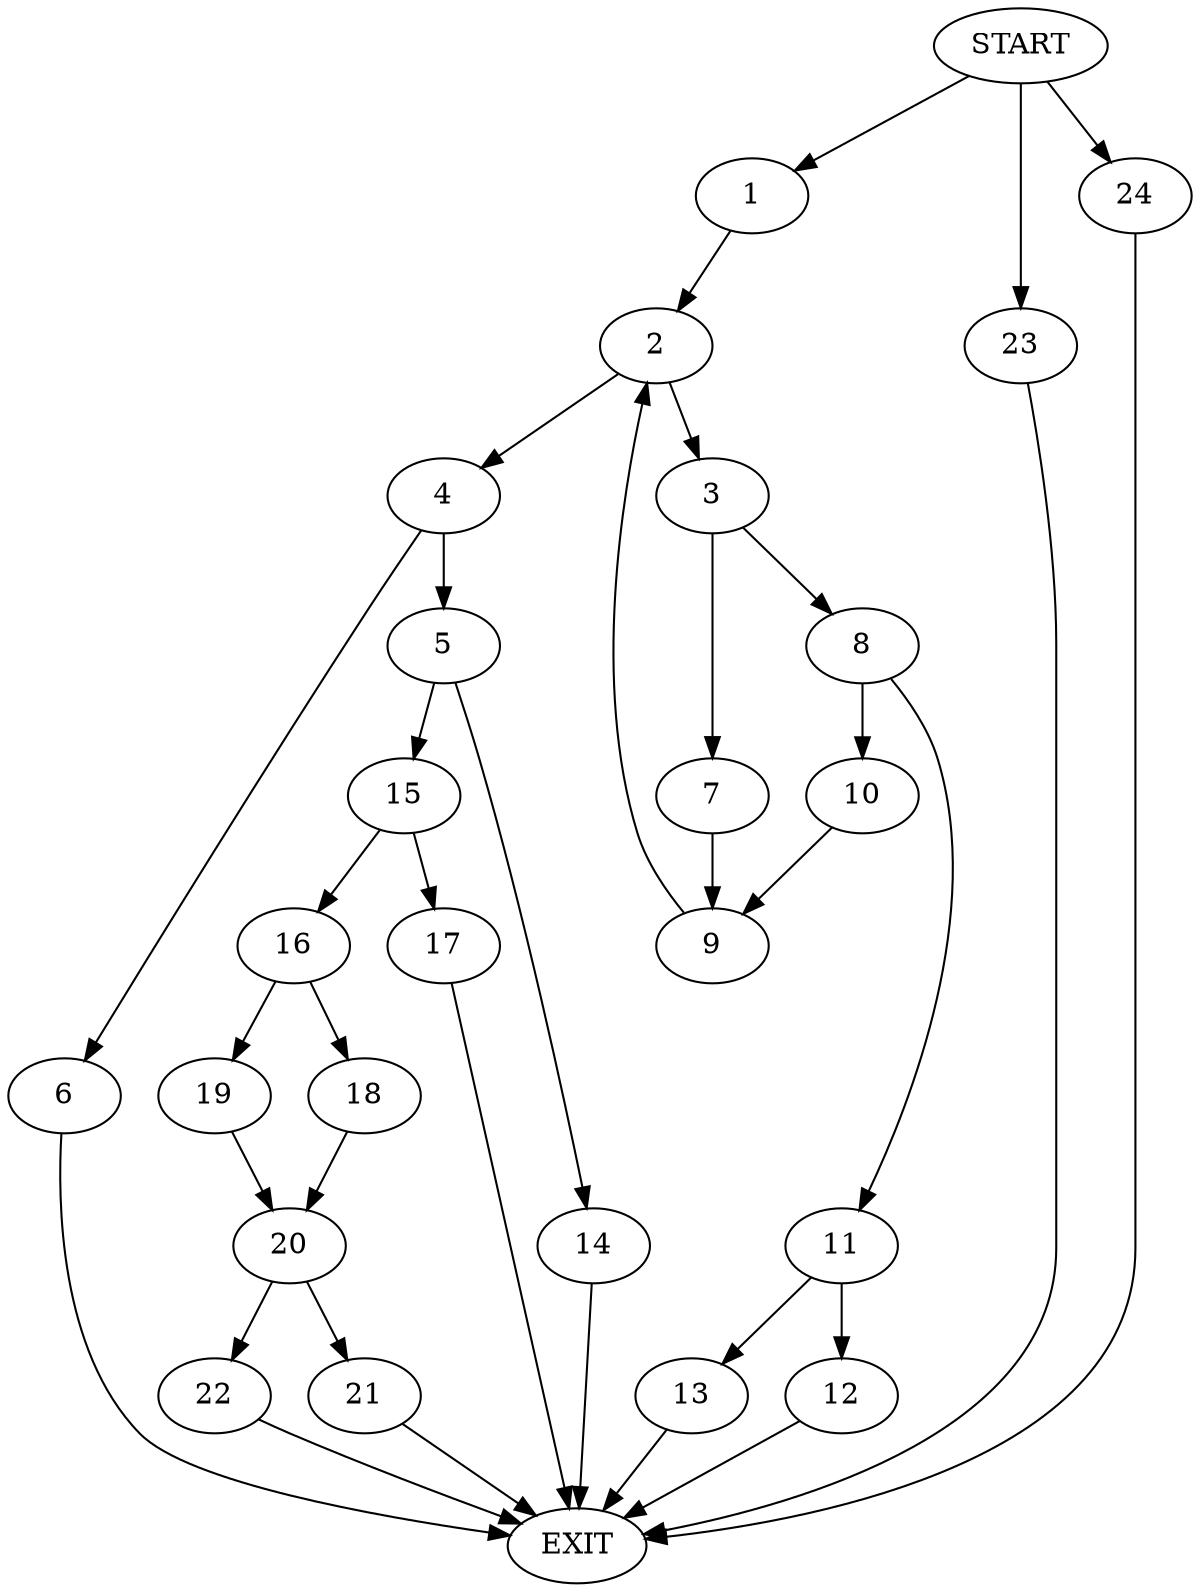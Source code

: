 digraph {
0 [label="START"]
25 [label="EXIT"]
0 -> 1
1 -> 2
2 -> 3
2 -> 4
4 -> 5
4 -> 6
3 -> 7
3 -> 8
7 -> 9
8 -> 10
8 -> 11
9 -> 2
11 -> 12
11 -> 13
10 -> 9
12 -> 25
13 -> 25
6 -> 25
5 -> 14
5 -> 15
14 -> 25
15 -> 16
15 -> 17
17 -> 25
16 -> 18
16 -> 19
19 -> 20
18 -> 20
20 -> 21
20 -> 22
22 -> 25
21 -> 25
0 -> 23
23 -> 25
0 -> 24
24 -> 25
}
